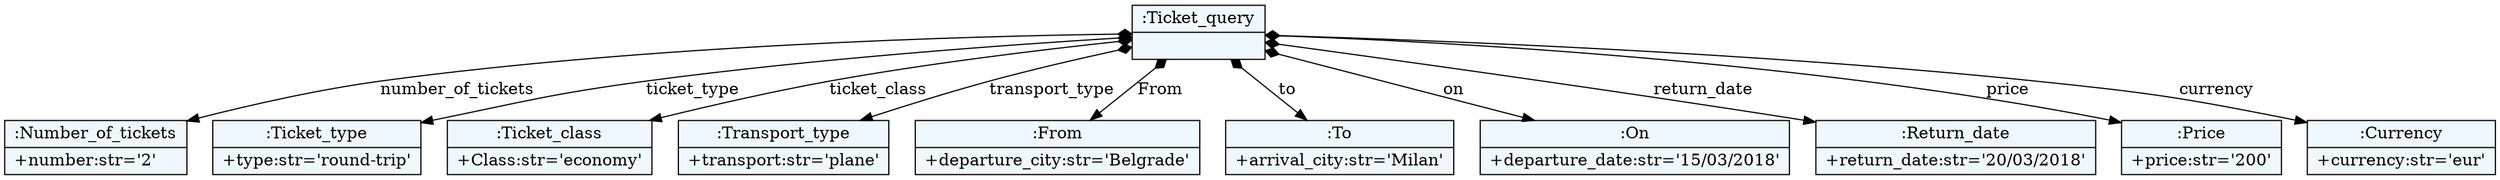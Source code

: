 
    digraph xtext {
    fontname = "Bitstream Vera Sans"
    fontsize = 8
    node[
        shape=record,
        style=filled,
        fillcolor=aliceblue
    ]
    nodesep = 0.3
    edge[dir=black,arrowtail=empty]


140264806454440 -> 140264805558816 [label="number_of_tickets" arrowtail=diamond dir=both]
140264805558816[label="{:Number_of_tickets|+number:str='2'\l}"]
140264806454440 -> 140264805556576 [label="ticket_type" arrowtail=diamond dir=both]
140264805556576[label="{:Ticket_type|+type:str='round-trip'\l}"]
140264806454440 -> 140264805538560 [label="ticket_class" arrowtail=diamond dir=both]
140264805538560[label="{:Ticket_class|+Class:str='economy'\l}"]
140264806454440 -> 140264805978968 [label="transport_type" arrowtail=diamond dir=both]
140264805978968[label="{:Transport_type|+transport:str='plane'\l}"]
140264806454440 -> 140264805612624 [label="From" arrowtail=diamond dir=both]
140264805612624[label="{:From|+departure_city:str='Belgrade'\l}"]
140264806454440 -> 140264805612400 [label="to" arrowtail=diamond dir=both]
140264805612400[label="{:To|+arrival_city:str='Milan'\l}"]
140264806454440 -> 140264805613128 [label="on" arrowtail=diamond dir=both]
140264805613128[label="{:On|+departure_date:str='15/03/2018'\l}"]
140264806454440 -> 140264805613296 [label="return_date" arrowtail=diamond dir=both]
140264805613296[label="{:Return_date|+return_date:str='20/03/2018'\l}"]
140264806454440 -> 140264805613352 [label="price" arrowtail=diamond dir=both]
140264805613352[label="{:Price|+price:str='200'\l}"]
140264806454440 -> 140264805613408 [label="currency" arrowtail=diamond dir=both]
140264805613408[label="{:Currency|+currency:str='eur'\l}"]
140264806454440[label="{:Ticket_query|}"]

}
